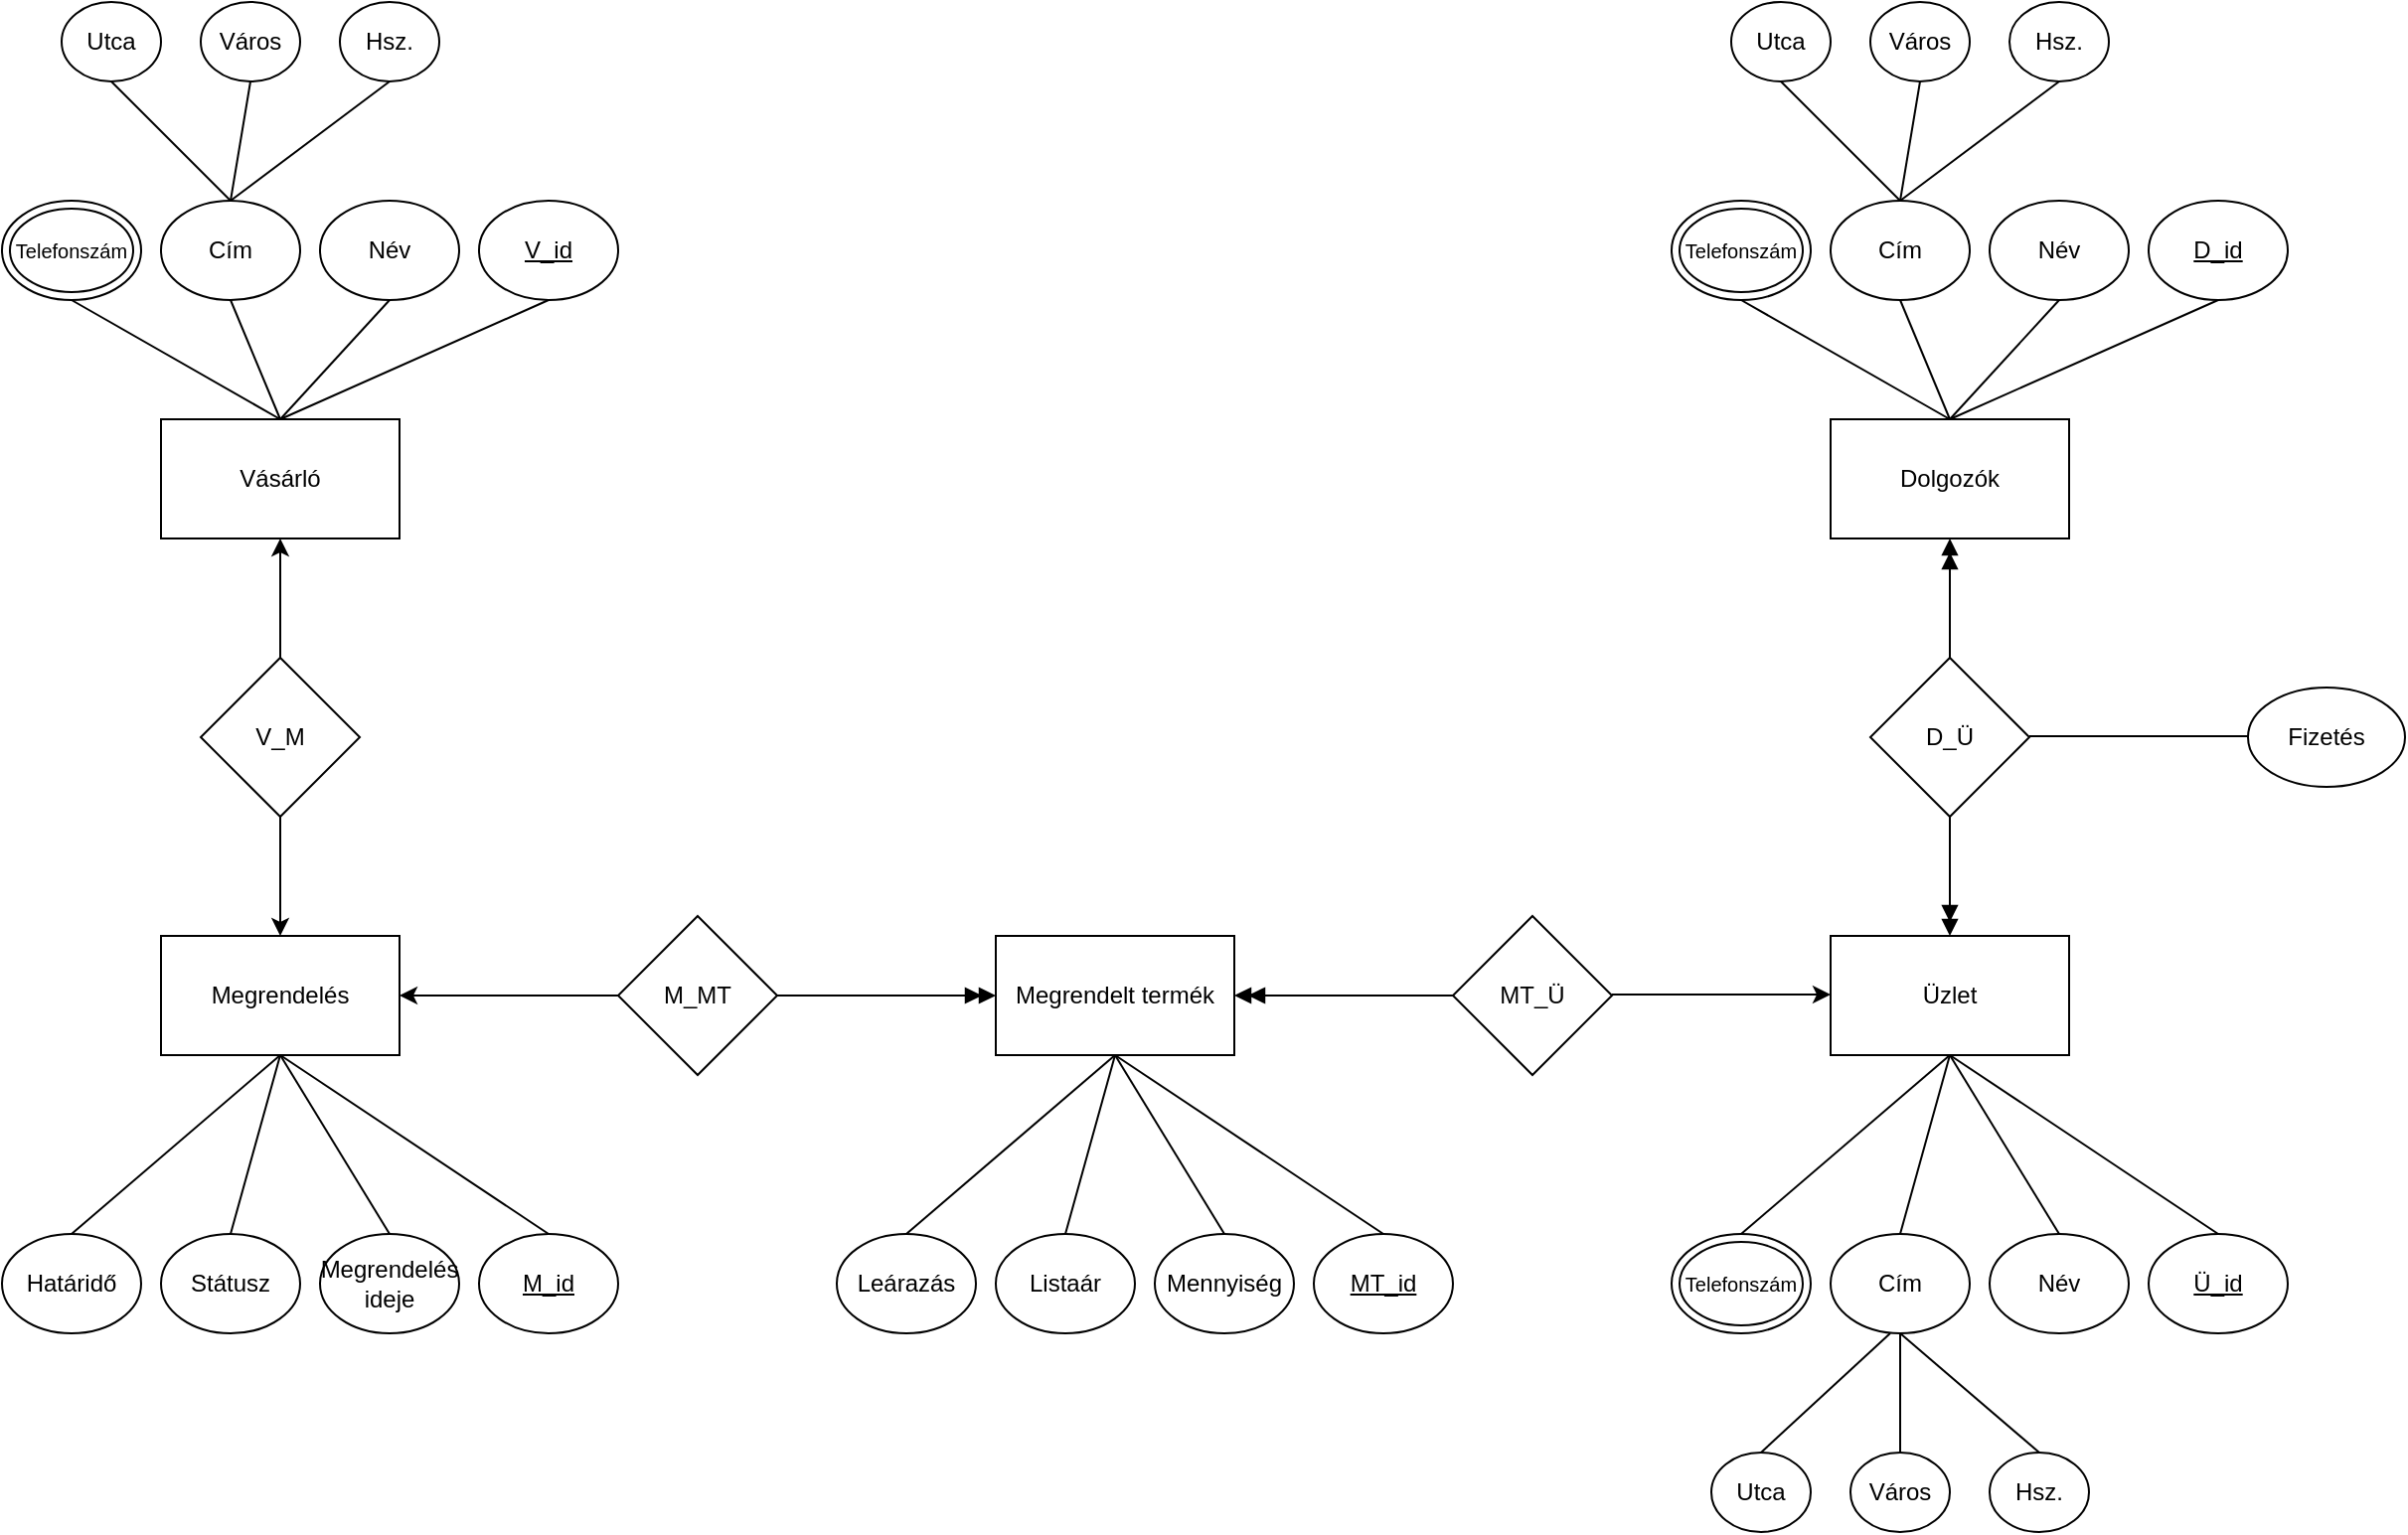 <mxfile version="22.1.5" type="device">
  <diagram name="1 oldal" id="pqaDJPUH4aIa0hXS62LC">
    <mxGraphModel dx="1003" dy="911" grid="1" gridSize="10" guides="1" tooltips="1" connect="1" arrows="1" fold="1" page="1" pageScale="1" pageWidth="827" pageHeight="1169" math="0" shadow="0">
      <root>
        <mxCell id="0" />
        <mxCell id="1" parent="0" />
        <mxCell id="f3eZx1do6z16HrwQanZ_-1" value="&lt;div&gt;Vásárló&lt;/div&gt;" style="rounded=0;whiteSpace=wrap;html=1;" parent="1" vertex="1">
          <mxGeometry x="160" y="340" width="120" height="60" as="geometry" />
        </mxCell>
        <mxCell id="f3eZx1do6z16HrwQanZ_-2" value="Megrendelés" style="rounded=0;whiteSpace=wrap;html=1;" parent="1" vertex="1">
          <mxGeometry x="160" y="600" width="120" height="60" as="geometry" />
        </mxCell>
        <mxCell id="f3eZx1do6z16HrwQanZ_-24" value="" style="edgeStyle=orthogonalEdgeStyle;rounded=0;orthogonalLoop=1;jettySize=auto;html=1;startArrow=doubleBlock;startFill=1;endArrow=none;endFill=0;" parent="1" source="f3eZx1do6z16HrwQanZ_-4" target="f3eZx1do6z16HrwQanZ_-8" edge="1">
          <mxGeometry relative="1" as="geometry" />
        </mxCell>
        <mxCell id="f3eZx1do6z16HrwQanZ_-4" value="Megrendelt termék" style="rounded=0;whiteSpace=wrap;html=1;" parent="1" vertex="1">
          <mxGeometry x="580" y="600" width="120" height="60" as="geometry" />
        </mxCell>
        <mxCell id="f3eZx1do6z16HrwQanZ_-5" value="Üzlet" style="rounded=0;whiteSpace=wrap;html=1;" parent="1" vertex="1">
          <mxGeometry x="1000" y="600" width="120" height="60" as="geometry" />
        </mxCell>
        <mxCell id="f3eZx1do6z16HrwQanZ_-6" value="Dolgozók" style="rounded=0;whiteSpace=wrap;html=1;" parent="1" vertex="1">
          <mxGeometry x="1000" y="340" width="120" height="60" as="geometry" />
        </mxCell>
        <mxCell id="f3eZx1do6z16HrwQanZ_-7" value="V_M" style="rhombus;whiteSpace=wrap;html=1;" parent="1" vertex="1">
          <mxGeometry x="180" y="460" width="80" height="80" as="geometry" />
        </mxCell>
        <mxCell id="f3eZx1do6z16HrwQanZ_-8" value="M_MT" style="rhombus;whiteSpace=wrap;html=1;" parent="1" vertex="1">
          <mxGeometry x="390" y="590" width="80" height="80" as="geometry" />
        </mxCell>
        <mxCell id="f3eZx1do6z16HrwQanZ_-9" value="MT_Ü" style="rhombus;whiteSpace=wrap;html=1;" parent="1" vertex="1">
          <mxGeometry x="810" y="590" width="80" height="80" as="geometry" />
        </mxCell>
        <mxCell id="f3eZx1do6z16HrwQanZ_-11" value="D_Ü" style="rhombus;whiteSpace=wrap;html=1;" parent="1" vertex="1">
          <mxGeometry x="1020" y="460" width="80" height="80" as="geometry" />
        </mxCell>
        <mxCell id="f3eZx1do6z16HrwQanZ_-12" value="Fizetés" style="ellipse;whiteSpace=wrap;html=1;" parent="1" vertex="1">
          <mxGeometry x="1210" y="475" width="79" height="50" as="geometry" />
        </mxCell>
        <mxCell id="f3eZx1do6z16HrwQanZ_-14" value="" style="endArrow=classic;html=1;rounded=0;entryX=0.5;entryY=1;entryDx=0;entryDy=0;exitX=0.5;exitY=0;exitDx=0;exitDy=0;endFill=1;" parent="1" source="f3eZx1do6z16HrwQanZ_-7" target="f3eZx1do6z16HrwQanZ_-1" edge="1">
          <mxGeometry width="50" height="50" relative="1" as="geometry">
            <mxPoint x="560" y="630" as="sourcePoint" />
            <mxPoint x="610" y="580" as="targetPoint" />
          </mxGeometry>
        </mxCell>
        <mxCell id="f3eZx1do6z16HrwQanZ_-16" value="" style="endArrow=none;html=1;rounded=0;entryX=0.5;entryY=1;entryDx=0;entryDy=0;exitX=0.5;exitY=0;exitDx=0;exitDy=0;startArrow=classic;startFill=1;" parent="1" source="f3eZx1do6z16HrwQanZ_-2" target="f3eZx1do6z16HrwQanZ_-7" edge="1">
          <mxGeometry width="50" height="50" relative="1" as="geometry">
            <mxPoint x="560" y="630" as="sourcePoint" />
            <mxPoint x="610" y="580" as="targetPoint" />
          </mxGeometry>
        </mxCell>
        <mxCell id="f3eZx1do6z16HrwQanZ_-17" value="" style="endArrow=classic;html=1;rounded=0;entryX=1;entryY=0.5;entryDx=0;entryDy=0;endFill=1;" parent="1" target="f3eZx1do6z16HrwQanZ_-2" edge="1">
          <mxGeometry width="50" height="50" relative="1" as="geometry">
            <mxPoint x="390" y="630" as="sourcePoint" />
            <mxPoint x="610" y="580" as="targetPoint" />
          </mxGeometry>
        </mxCell>
        <mxCell id="f3eZx1do6z16HrwQanZ_-19" value="" style="endArrow=doubleBlock;html=1;rounded=0;entryX=1;entryY=0.5;entryDx=0;entryDy=0;exitX=0;exitY=0.5;exitDx=0;exitDy=0;startArrow=none;startFill=0;endFill=1;" parent="1" source="f3eZx1do6z16HrwQanZ_-9" edge="1" target="f3eZx1do6z16HrwQanZ_-4">
          <mxGeometry width="50" height="50" relative="1" as="geometry">
            <mxPoint x="800" y="629.5" as="sourcePoint" />
            <mxPoint x="690" y="629.5" as="targetPoint" />
          </mxGeometry>
        </mxCell>
        <mxCell id="f3eZx1do6z16HrwQanZ_-20" value="" style="endArrow=none;html=1;rounded=0;entryX=1;entryY=0.5;entryDx=0;entryDy=0;startArrow=classic;startFill=1;" parent="1" edge="1">
          <mxGeometry width="50" height="50" relative="1" as="geometry">
            <mxPoint x="1000" y="629.5" as="sourcePoint" />
            <mxPoint x="890" y="629.5" as="targetPoint" />
          </mxGeometry>
        </mxCell>
        <mxCell id="f3eZx1do6z16HrwQanZ_-21" value="" style="endArrow=doubleBlock;html=1;rounded=0;entryX=0.5;entryY=0;entryDx=0;entryDy=0;exitX=0.5;exitY=1;exitDx=0;exitDy=0;startArrow=none;startFill=0;endFill=1;" parent="1" source="f3eZx1do6z16HrwQanZ_-11" target="f3eZx1do6z16HrwQanZ_-5" edge="1">
          <mxGeometry width="50" height="50" relative="1" as="geometry">
            <mxPoint x="430" y="670" as="sourcePoint" />
            <mxPoint x="320" y="670" as="targetPoint" />
          </mxGeometry>
        </mxCell>
        <mxCell id="f3eZx1do6z16HrwQanZ_-22" value="" style="endArrow=none;html=1;rounded=0;entryX=0.5;entryY=0;entryDx=0;entryDy=0;exitX=0.5;exitY=1;exitDx=0;exitDy=0;startArrow=doubleBlock;startFill=1;" parent="1" source="f3eZx1do6z16HrwQanZ_-6" target="f3eZx1do6z16HrwQanZ_-11" edge="1">
          <mxGeometry width="50" height="50" relative="1" as="geometry">
            <mxPoint x="1040" y="430" as="sourcePoint" />
            <mxPoint x="330" y="680" as="targetPoint" />
          </mxGeometry>
        </mxCell>
        <mxCell id="f3eZx1do6z16HrwQanZ_-23" value="" style="endArrow=none;html=1;rounded=0;entryX=1;entryY=0.5;entryDx=0;entryDy=0;" parent="1" edge="1">
          <mxGeometry width="50" height="50" relative="1" as="geometry">
            <mxPoint x="1210" y="499.5" as="sourcePoint" />
            <mxPoint x="1100" y="499.5" as="targetPoint" />
          </mxGeometry>
        </mxCell>
        <mxCell id="W2h1h9jSXTdPdeGSkHlJ-1" value="&lt;u&gt;V_id&lt;/u&gt;" style="ellipse;whiteSpace=wrap;html=1;" vertex="1" parent="1">
          <mxGeometry x="320" y="230" width="70" height="50" as="geometry" />
        </mxCell>
        <mxCell id="W2h1h9jSXTdPdeGSkHlJ-2" value="Név" style="ellipse;whiteSpace=wrap;html=1;" vertex="1" parent="1">
          <mxGeometry x="240" y="230" width="70" height="50" as="geometry" />
        </mxCell>
        <mxCell id="W2h1h9jSXTdPdeGSkHlJ-3" value="Cím" style="ellipse;whiteSpace=wrap;html=1;" vertex="1" parent="1">
          <mxGeometry x="160" y="230" width="70" height="50" as="geometry" />
        </mxCell>
        <mxCell id="W2h1h9jSXTdPdeGSkHlJ-7" value="&lt;font style=&quot;font-size: 10px;&quot;&gt;Telefonszám&lt;/font&gt;" style="ellipse;shape=doubleEllipse;whiteSpace=wrap;html=1;" vertex="1" parent="1">
          <mxGeometry x="80" y="230" width="70" height="50" as="geometry" />
        </mxCell>
        <mxCell id="W2h1h9jSXTdPdeGSkHlJ-9" value="Utca" style="ellipse;whiteSpace=wrap;html=1;" vertex="1" parent="1">
          <mxGeometry x="110" y="130" width="50" height="40" as="geometry" />
        </mxCell>
        <mxCell id="W2h1h9jSXTdPdeGSkHlJ-10" value="Város" style="ellipse;whiteSpace=wrap;html=1;" vertex="1" parent="1">
          <mxGeometry x="180" y="130" width="50" height="40" as="geometry" />
        </mxCell>
        <mxCell id="W2h1h9jSXTdPdeGSkHlJ-11" value="Hsz." style="ellipse;whiteSpace=wrap;html=1;" vertex="1" parent="1">
          <mxGeometry x="250" y="130" width="50" height="40" as="geometry" />
        </mxCell>
        <mxCell id="W2h1h9jSXTdPdeGSkHlJ-12" value="" style="endArrow=none;html=1;rounded=0;entryX=0.5;entryY=0;entryDx=0;entryDy=0;exitX=0.5;exitY=1;exitDx=0;exitDy=0;" edge="1" parent="1" source="W2h1h9jSXTdPdeGSkHlJ-9" target="W2h1h9jSXTdPdeGSkHlJ-3">
          <mxGeometry width="50" height="50" relative="1" as="geometry">
            <mxPoint x="690" y="550" as="sourcePoint" />
            <mxPoint x="740" y="500" as="targetPoint" />
          </mxGeometry>
        </mxCell>
        <mxCell id="W2h1h9jSXTdPdeGSkHlJ-13" value="" style="endArrow=none;html=1;rounded=0;entryX=0.5;entryY=0;entryDx=0;entryDy=0;exitX=0.5;exitY=1;exitDx=0;exitDy=0;" edge="1" parent="1" source="W2h1h9jSXTdPdeGSkHlJ-10" target="W2h1h9jSXTdPdeGSkHlJ-3">
          <mxGeometry width="50" height="50" relative="1" as="geometry">
            <mxPoint x="200" y="170" as="sourcePoint" />
            <mxPoint x="260" y="230" as="targetPoint" />
          </mxGeometry>
        </mxCell>
        <mxCell id="W2h1h9jSXTdPdeGSkHlJ-14" value="" style="endArrow=none;html=1;rounded=0;entryX=0.5;entryY=1;entryDx=0;entryDy=0;exitX=0.5;exitY=0;exitDx=0;exitDy=0;" edge="1" parent="1" source="W2h1h9jSXTdPdeGSkHlJ-3" target="W2h1h9jSXTdPdeGSkHlJ-11">
          <mxGeometry width="50" height="50" relative="1" as="geometry">
            <mxPoint x="155" y="190" as="sourcePoint" />
            <mxPoint x="215" y="250" as="targetPoint" />
          </mxGeometry>
        </mxCell>
        <mxCell id="W2h1h9jSXTdPdeGSkHlJ-15" value="" style="endArrow=none;html=1;rounded=0;entryX=0.5;entryY=1;entryDx=0;entryDy=0;exitX=0.5;exitY=0;exitDx=0;exitDy=0;" edge="1" parent="1" source="f3eZx1do6z16HrwQanZ_-1" target="W2h1h9jSXTdPdeGSkHlJ-7">
          <mxGeometry width="50" height="50" relative="1" as="geometry">
            <mxPoint x="690" y="550" as="sourcePoint" />
            <mxPoint x="740" y="500" as="targetPoint" />
          </mxGeometry>
        </mxCell>
        <mxCell id="W2h1h9jSXTdPdeGSkHlJ-16" value="" style="endArrow=none;html=1;rounded=0;entryX=0.5;entryY=0;entryDx=0;entryDy=0;exitX=0.5;exitY=1;exitDx=0;exitDy=0;" edge="1" parent="1" source="W2h1h9jSXTdPdeGSkHlJ-3" target="f3eZx1do6z16HrwQanZ_-1">
          <mxGeometry width="50" height="50" relative="1" as="geometry">
            <mxPoint x="190" y="280" as="sourcePoint" />
            <mxPoint x="225" y="260" as="targetPoint" />
          </mxGeometry>
        </mxCell>
        <mxCell id="W2h1h9jSXTdPdeGSkHlJ-17" value="" style="endArrow=none;html=1;rounded=0;entryX=0.5;entryY=0;entryDx=0;entryDy=0;exitX=0.5;exitY=1;exitDx=0;exitDy=0;" edge="1" parent="1" source="W2h1h9jSXTdPdeGSkHlJ-2" target="f3eZx1do6z16HrwQanZ_-1">
          <mxGeometry width="50" height="50" relative="1" as="geometry">
            <mxPoint x="205" y="290" as="sourcePoint" />
            <mxPoint x="230" y="350" as="targetPoint" />
          </mxGeometry>
        </mxCell>
        <mxCell id="W2h1h9jSXTdPdeGSkHlJ-18" value="" style="endArrow=none;html=1;rounded=0;entryX=0.5;entryY=0;entryDx=0;entryDy=0;exitX=0.5;exitY=1;exitDx=0;exitDy=0;" edge="1" parent="1" source="W2h1h9jSXTdPdeGSkHlJ-1" target="f3eZx1do6z16HrwQanZ_-1">
          <mxGeometry width="50" height="50" relative="1" as="geometry">
            <mxPoint x="215" y="300" as="sourcePoint" />
            <mxPoint x="240" y="360" as="targetPoint" />
          </mxGeometry>
        </mxCell>
        <mxCell id="W2h1h9jSXTdPdeGSkHlJ-20" value="&lt;u&gt;M_id&lt;/u&gt;" style="ellipse;whiteSpace=wrap;html=1;" vertex="1" parent="1">
          <mxGeometry x="320" y="750" width="70" height="50" as="geometry" />
        </mxCell>
        <mxCell id="W2h1h9jSXTdPdeGSkHlJ-21" value="Megrendelés ideje" style="ellipse;whiteSpace=wrap;html=1;" vertex="1" parent="1">
          <mxGeometry x="240" y="750" width="70" height="50" as="geometry" />
        </mxCell>
        <mxCell id="W2h1h9jSXTdPdeGSkHlJ-22" value="Státusz" style="ellipse;whiteSpace=wrap;html=1;" vertex="1" parent="1">
          <mxGeometry x="160" y="750" width="70" height="50" as="geometry" />
        </mxCell>
        <mxCell id="W2h1h9jSXTdPdeGSkHlJ-24" value="" style="endArrow=none;html=1;rounded=0;entryX=0.5;entryY=0;entryDx=0;entryDy=0;" edge="1" parent="1">
          <mxGeometry width="50" height="50" relative="1" as="geometry">
            <mxPoint x="220" y="660" as="sourcePoint" />
            <mxPoint x="115" y="750.0" as="targetPoint" />
          </mxGeometry>
        </mxCell>
        <mxCell id="W2h1h9jSXTdPdeGSkHlJ-25" value="" style="endArrow=none;html=1;rounded=0;exitX=0.5;exitY=0;exitDx=0;exitDy=0;" edge="1" parent="1" source="W2h1h9jSXTdPdeGSkHlJ-22">
          <mxGeometry width="50" height="50" relative="1" as="geometry">
            <mxPoint x="190" y="800" as="sourcePoint" />
            <mxPoint x="220" y="660" as="targetPoint" />
          </mxGeometry>
        </mxCell>
        <mxCell id="W2h1h9jSXTdPdeGSkHlJ-26" value="" style="endArrow=none;html=1;rounded=0;exitX=0.5;exitY=0;exitDx=0;exitDy=0;" edge="1" parent="1" source="W2h1h9jSXTdPdeGSkHlJ-21">
          <mxGeometry width="50" height="50" relative="1" as="geometry">
            <mxPoint x="205" y="810" as="sourcePoint" />
            <mxPoint x="220" y="660" as="targetPoint" />
          </mxGeometry>
        </mxCell>
        <mxCell id="W2h1h9jSXTdPdeGSkHlJ-27" value="" style="endArrow=none;html=1;rounded=0;entryX=0.5;entryY=1;entryDx=0;entryDy=0;exitX=0.5;exitY=0;exitDx=0;exitDy=0;" edge="1" parent="1" source="W2h1h9jSXTdPdeGSkHlJ-20" target="f3eZx1do6z16HrwQanZ_-2">
          <mxGeometry width="50" height="50" relative="1" as="geometry">
            <mxPoint x="215" y="820" as="sourcePoint" />
            <mxPoint x="220" y="710" as="targetPoint" />
          </mxGeometry>
        </mxCell>
        <mxCell id="W2h1h9jSXTdPdeGSkHlJ-38" value="&lt;u&gt;MT_id&lt;/u&gt;" style="ellipse;whiteSpace=wrap;html=1;" vertex="1" parent="1">
          <mxGeometry x="740" y="750" width="70" height="50" as="geometry" />
        </mxCell>
        <mxCell id="W2h1h9jSXTdPdeGSkHlJ-39" value="Mennyiség" style="ellipse;whiteSpace=wrap;html=1;" vertex="1" parent="1">
          <mxGeometry x="660" y="750" width="70" height="50" as="geometry" />
        </mxCell>
        <mxCell id="W2h1h9jSXTdPdeGSkHlJ-40" value="Listaár" style="ellipse;whiteSpace=wrap;html=1;" vertex="1" parent="1">
          <mxGeometry x="580" y="750" width="70" height="50" as="geometry" />
        </mxCell>
        <mxCell id="W2h1h9jSXTdPdeGSkHlJ-42" value="" style="endArrow=none;html=1;rounded=0;entryX=0.5;entryY=0;entryDx=0;entryDy=0;" edge="1" parent="1">
          <mxGeometry width="50" height="50" relative="1" as="geometry">
            <mxPoint x="640" y="660" as="sourcePoint" />
            <mxPoint x="535" y="750.0" as="targetPoint" />
          </mxGeometry>
        </mxCell>
        <mxCell id="W2h1h9jSXTdPdeGSkHlJ-43" value="" style="endArrow=none;html=1;rounded=0;exitX=0.5;exitY=0;exitDx=0;exitDy=0;" edge="1" parent="1" source="W2h1h9jSXTdPdeGSkHlJ-40">
          <mxGeometry width="50" height="50" relative="1" as="geometry">
            <mxPoint x="610" y="800" as="sourcePoint" />
            <mxPoint x="640" y="660" as="targetPoint" />
          </mxGeometry>
        </mxCell>
        <mxCell id="W2h1h9jSXTdPdeGSkHlJ-44" value="" style="endArrow=none;html=1;rounded=0;exitX=0.5;exitY=0;exitDx=0;exitDy=0;" edge="1" parent="1" source="W2h1h9jSXTdPdeGSkHlJ-39">
          <mxGeometry width="50" height="50" relative="1" as="geometry">
            <mxPoint x="625" y="810" as="sourcePoint" />
            <mxPoint x="640" y="660" as="targetPoint" />
          </mxGeometry>
        </mxCell>
        <mxCell id="W2h1h9jSXTdPdeGSkHlJ-45" value="" style="endArrow=none;html=1;rounded=0;entryX=0.5;entryY=1;entryDx=0;entryDy=0;exitX=0.5;exitY=0;exitDx=0;exitDy=0;" edge="1" parent="1" source="W2h1h9jSXTdPdeGSkHlJ-38">
          <mxGeometry width="50" height="50" relative="1" as="geometry">
            <mxPoint x="635" y="820" as="sourcePoint" />
            <mxPoint x="640" y="660" as="targetPoint" />
          </mxGeometry>
        </mxCell>
        <mxCell id="W2h1h9jSXTdPdeGSkHlJ-46" value="&lt;u&gt;Ü_id&lt;/u&gt;" style="ellipse;whiteSpace=wrap;html=1;" vertex="1" parent="1">
          <mxGeometry x="1160" y="750" width="70" height="50" as="geometry" />
        </mxCell>
        <mxCell id="W2h1h9jSXTdPdeGSkHlJ-47" value="Név" style="ellipse;whiteSpace=wrap;html=1;" vertex="1" parent="1">
          <mxGeometry x="1080" y="750" width="70" height="50" as="geometry" />
        </mxCell>
        <mxCell id="W2h1h9jSXTdPdeGSkHlJ-48" value="Cím" style="ellipse;whiteSpace=wrap;html=1;" vertex="1" parent="1">
          <mxGeometry x="1000" y="750" width="70" height="50" as="geometry" />
        </mxCell>
        <mxCell id="W2h1h9jSXTdPdeGSkHlJ-49" value="&lt;font style=&quot;font-size: 10px;&quot;&gt;Telefonszám&lt;/font&gt;" style="ellipse;shape=doubleEllipse;whiteSpace=wrap;html=1;" vertex="1" parent="1">
          <mxGeometry x="920" y="750" width="70" height="50" as="geometry" />
        </mxCell>
        <mxCell id="W2h1h9jSXTdPdeGSkHlJ-50" value="" style="endArrow=none;html=1;rounded=0;entryX=0.5;entryY=0;entryDx=0;entryDy=0;" edge="1" parent="1" target="W2h1h9jSXTdPdeGSkHlJ-49">
          <mxGeometry width="50" height="50" relative="1" as="geometry">
            <mxPoint x="1060" y="660" as="sourcePoint" />
            <mxPoint x="1580" y="1020" as="targetPoint" />
          </mxGeometry>
        </mxCell>
        <mxCell id="W2h1h9jSXTdPdeGSkHlJ-51" value="" style="endArrow=none;html=1;rounded=0;exitX=0.5;exitY=0;exitDx=0;exitDy=0;" edge="1" parent="1" source="W2h1h9jSXTdPdeGSkHlJ-48">
          <mxGeometry width="50" height="50" relative="1" as="geometry">
            <mxPoint x="1030" y="800" as="sourcePoint" />
            <mxPoint x="1060" y="660" as="targetPoint" />
          </mxGeometry>
        </mxCell>
        <mxCell id="W2h1h9jSXTdPdeGSkHlJ-52" value="" style="endArrow=none;html=1;rounded=0;exitX=0.5;exitY=0;exitDx=0;exitDy=0;" edge="1" parent="1" source="W2h1h9jSXTdPdeGSkHlJ-47">
          <mxGeometry width="50" height="50" relative="1" as="geometry">
            <mxPoint x="1045" y="810" as="sourcePoint" />
            <mxPoint x="1060" y="660" as="targetPoint" />
          </mxGeometry>
        </mxCell>
        <mxCell id="W2h1h9jSXTdPdeGSkHlJ-53" value="" style="endArrow=none;html=1;rounded=0;entryX=0.5;entryY=1;entryDx=0;entryDy=0;exitX=0.5;exitY=0;exitDx=0;exitDy=0;" edge="1" parent="1" source="W2h1h9jSXTdPdeGSkHlJ-46">
          <mxGeometry width="50" height="50" relative="1" as="geometry">
            <mxPoint x="1055" y="820" as="sourcePoint" />
            <mxPoint x="1060" y="660" as="targetPoint" />
          </mxGeometry>
        </mxCell>
        <mxCell id="W2h1h9jSXTdPdeGSkHlJ-56" value="&lt;u&gt;D_id&lt;/u&gt;" style="ellipse;whiteSpace=wrap;html=1;" vertex="1" parent="1">
          <mxGeometry x="1160" y="230" width="70" height="50" as="geometry" />
        </mxCell>
        <mxCell id="W2h1h9jSXTdPdeGSkHlJ-57" value="Név" style="ellipse;whiteSpace=wrap;html=1;" vertex="1" parent="1">
          <mxGeometry x="1080" y="230" width="70" height="50" as="geometry" />
        </mxCell>
        <mxCell id="W2h1h9jSXTdPdeGSkHlJ-58" value="Cím" style="ellipse;whiteSpace=wrap;html=1;" vertex="1" parent="1">
          <mxGeometry x="1000" y="230" width="70" height="50" as="geometry" />
        </mxCell>
        <mxCell id="W2h1h9jSXTdPdeGSkHlJ-59" value="&lt;font style=&quot;font-size: 10px;&quot;&gt;Telefonszám&lt;/font&gt;" style="ellipse;shape=doubleEllipse;whiteSpace=wrap;html=1;" vertex="1" parent="1">
          <mxGeometry x="920" y="230" width="70" height="50" as="geometry" />
        </mxCell>
        <mxCell id="W2h1h9jSXTdPdeGSkHlJ-60" value="" style="endArrow=none;html=1;rounded=0;entryX=0.5;entryY=1;entryDx=0;entryDy=0;exitX=0.5;exitY=0;exitDx=0;exitDy=0;" edge="1" parent="1" target="W2h1h9jSXTdPdeGSkHlJ-59">
          <mxGeometry width="50" height="50" relative="1" as="geometry">
            <mxPoint x="1060" y="340" as="sourcePoint" />
            <mxPoint x="1580" y="500" as="targetPoint" />
          </mxGeometry>
        </mxCell>
        <mxCell id="W2h1h9jSXTdPdeGSkHlJ-61" value="" style="endArrow=none;html=1;rounded=0;entryX=0.5;entryY=0;entryDx=0;entryDy=0;exitX=0.5;exitY=1;exitDx=0;exitDy=0;" edge="1" parent="1" source="W2h1h9jSXTdPdeGSkHlJ-58">
          <mxGeometry width="50" height="50" relative="1" as="geometry">
            <mxPoint x="1030" y="280" as="sourcePoint" />
            <mxPoint x="1060" y="340" as="targetPoint" />
          </mxGeometry>
        </mxCell>
        <mxCell id="W2h1h9jSXTdPdeGSkHlJ-62" value="" style="endArrow=none;html=1;rounded=0;entryX=0.5;entryY=0;entryDx=0;entryDy=0;exitX=0.5;exitY=1;exitDx=0;exitDy=0;" edge="1" parent="1" source="W2h1h9jSXTdPdeGSkHlJ-57">
          <mxGeometry width="50" height="50" relative="1" as="geometry">
            <mxPoint x="1045" y="290" as="sourcePoint" />
            <mxPoint x="1060" y="340" as="targetPoint" />
          </mxGeometry>
        </mxCell>
        <mxCell id="W2h1h9jSXTdPdeGSkHlJ-63" value="" style="endArrow=none;html=1;rounded=0;entryX=0.5;entryY=0;entryDx=0;entryDy=0;exitX=0.5;exitY=1;exitDx=0;exitDy=0;" edge="1" parent="1" source="W2h1h9jSXTdPdeGSkHlJ-56">
          <mxGeometry width="50" height="50" relative="1" as="geometry">
            <mxPoint x="1055" y="300" as="sourcePoint" />
            <mxPoint x="1060" y="340" as="targetPoint" />
          </mxGeometry>
        </mxCell>
        <mxCell id="W2h1h9jSXTdPdeGSkHlJ-64" value="Határidő" style="ellipse;whiteSpace=wrap;html=1;" vertex="1" parent="1">
          <mxGeometry x="80" y="750" width="70" height="50" as="geometry" />
        </mxCell>
        <mxCell id="W2h1h9jSXTdPdeGSkHlJ-65" value="Leárazás" style="ellipse;whiteSpace=wrap;html=1;" vertex="1" parent="1">
          <mxGeometry x="500" y="750" width="70" height="50" as="geometry" />
        </mxCell>
        <mxCell id="W2h1h9jSXTdPdeGSkHlJ-67" value="Utca" style="ellipse;whiteSpace=wrap;html=1;" vertex="1" parent="1">
          <mxGeometry x="940" y="860" width="50" height="40" as="geometry" />
        </mxCell>
        <mxCell id="W2h1h9jSXTdPdeGSkHlJ-68" value="Város" style="ellipse;whiteSpace=wrap;html=1;" vertex="1" parent="1">
          <mxGeometry x="1010" y="860" width="50" height="40" as="geometry" />
        </mxCell>
        <mxCell id="W2h1h9jSXTdPdeGSkHlJ-69" value="Hsz." style="ellipse;whiteSpace=wrap;html=1;" vertex="1" parent="1">
          <mxGeometry x="1080" y="860" width="50" height="40" as="geometry" />
        </mxCell>
        <mxCell id="W2h1h9jSXTdPdeGSkHlJ-70" value="" style="endArrow=none;html=1;rounded=0;exitX=0.5;exitY=0;exitDx=0;exitDy=0;" edge="1" parent="1" source="W2h1h9jSXTdPdeGSkHlJ-67">
          <mxGeometry width="50" height="50" relative="1" as="geometry">
            <mxPoint x="1520" y="1280" as="sourcePoint" />
            <mxPoint x="1030" y="800" as="targetPoint" />
          </mxGeometry>
        </mxCell>
        <mxCell id="W2h1h9jSXTdPdeGSkHlJ-71" value="" style="endArrow=none;html=1;rounded=0;" edge="1" parent="1">
          <mxGeometry width="50" height="50" relative="1" as="geometry">
            <mxPoint x="1035" y="860" as="sourcePoint" />
            <mxPoint x="1035" y="800" as="targetPoint" />
          </mxGeometry>
        </mxCell>
        <mxCell id="W2h1h9jSXTdPdeGSkHlJ-72" value="" style="endArrow=none;html=1;rounded=0;entryX=0.5;entryY=0;entryDx=0;entryDy=0;exitX=0.5;exitY=1;exitDx=0;exitDy=0;" edge="1" parent="1" target="W2h1h9jSXTdPdeGSkHlJ-69" source="W2h1h9jSXTdPdeGSkHlJ-48">
          <mxGeometry width="50" height="50" relative="1" as="geometry">
            <mxPoint x="1025" y="960" as="sourcePoint" />
            <mxPoint x="1045" y="980" as="targetPoint" />
          </mxGeometry>
        </mxCell>
        <mxCell id="W2h1h9jSXTdPdeGSkHlJ-73" value="Utca" style="ellipse;whiteSpace=wrap;html=1;" vertex="1" parent="1">
          <mxGeometry x="950" y="130" width="50" height="40" as="geometry" />
        </mxCell>
        <mxCell id="W2h1h9jSXTdPdeGSkHlJ-74" value="Város" style="ellipse;whiteSpace=wrap;html=1;" vertex="1" parent="1">
          <mxGeometry x="1020" y="130" width="50" height="40" as="geometry" />
        </mxCell>
        <mxCell id="W2h1h9jSXTdPdeGSkHlJ-75" value="Hsz." style="ellipse;whiteSpace=wrap;html=1;" vertex="1" parent="1">
          <mxGeometry x="1090" y="130" width="50" height="40" as="geometry" />
        </mxCell>
        <mxCell id="W2h1h9jSXTdPdeGSkHlJ-76" value="" style="endArrow=none;html=1;rounded=0;entryX=0.5;entryY=0;entryDx=0;entryDy=0;exitX=0.5;exitY=1;exitDx=0;exitDy=0;" edge="1" parent="1" source="W2h1h9jSXTdPdeGSkHlJ-73">
          <mxGeometry width="50" height="50" relative="1" as="geometry">
            <mxPoint x="1530" y="550" as="sourcePoint" />
            <mxPoint x="1035" y="230" as="targetPoint" />
          </mxGeometry>
        </mxCell>
        <mxCell id="W2h1h9jSXTdPdeGSkHlJ-77" value="" style="endArrow=none;html=1;rounded=0;entryX=0.5;entryY=0;entryDx=0;entryDy=0;exitX=0.5;exitY=1;exitDx=0;exitDy=0;" edge="1" parent="1" source="W2h1h9jSXTdPdeGSkHlJ-74">
          <mxGeometry width="50" height="50" relative="1" as="geometry">
            <mxPoint x="1040" y="170" as="sourcePoint" />
            <mxPoint x="1035" y="230" as="targetPoint" />
          </mxGeometry>
        </mxCell>
        <mxCell id="W2h1h9jSXTdPdeGSkHlJ-78" value="" style="endArrow=none;html=1;rounded=0;entryX=0.5;entryY=1;entryDx=0;entryDy=0;exitX=0.5;exitY=0;exitDx=0;exitDy=0;" edge="1" parent="1" target="W2h1h9jSXTdPdeGSkHlJ-75">
          <mxGeometry width="50" height="50" relative="1" as="geometry">
            <mxPoint x="1035" y="230" as="sourcePoint" />
            <mxPoint x="1055" y="250" as="targetPoint" />
          </mxGeometry>
        </mxCell>
      </root>
    </mxGraphModel>
  </diagram>
</mxfile>
